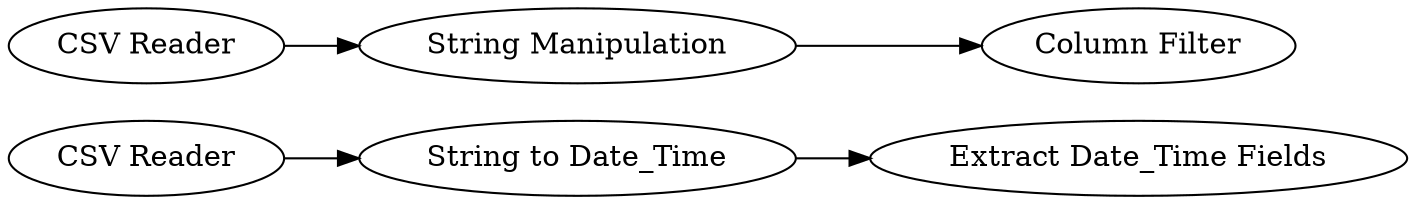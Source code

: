 digraph {
	1 [label="CSV Reader"]
	2 [label="CSV Reader"]
	3 [label="String to Date_Time"]
	4 [label="Extract Date_Time Fields"]
	5 [label="String Manipulation"]
	6 [label="Column Filter"]
	1 -> 3
	2 -> 5
	3 -> 4
	5 -> 6
	rankdir=LR
}
